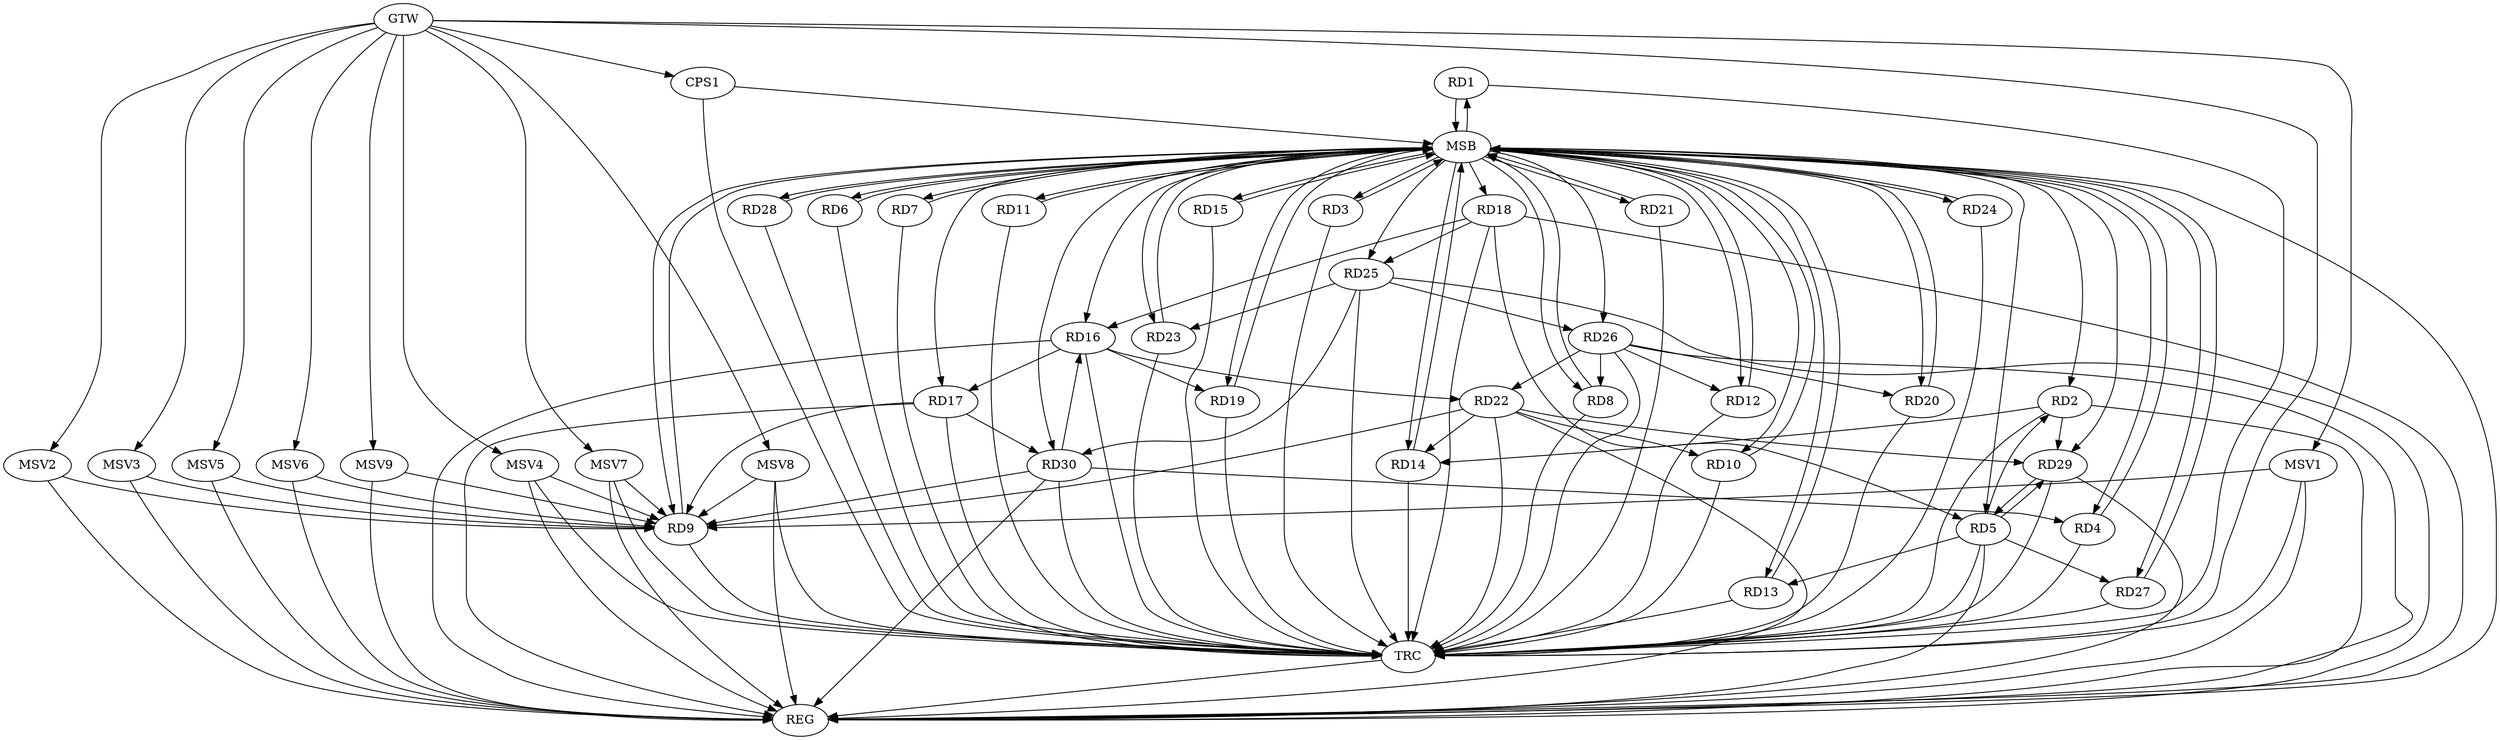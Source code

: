 strict digraph G {
  RD1 [ label="RD1" ];
  RD2 [ label="RD2" ];
  RD3 [ label="RD3" ];
  RD4 [ label="RD4" ];
  RD5 [ label="RD5" ];
  RD6 [ label="RD6" ];
  RD7 [ label="RD7" ];
  RD8 [ label="RD8" ];
  RD9 [ label="RD9" ];
  RD10 [ label="RD10" ];
  RD11 [ label="RD11" ];
  RD12 [ label="RD12" ];
  RD13 [ label="RD13" ];
  RD14 [ label="RD14" ];
  RD15 [ label="RD15" ];
  RD16 [ label="RD16" ];
  RD17 [ label="RD17" ];
  RD18 [ label="RD18" ];
  RD19 [ label="RD19" ];
  RD20 [ label="RD20" ];
  RD21 [ label="RD21" ];
  RD22 [ label="RD22" ];
  RD23 [ label="RD23" ];
  RD24 [ label="RD24" ];
  RD25 [ label="RD25" ];
  RD26 [ label="RD26" ];
  RD27 [ label="RD27" ];
  RD28 [ label="RD28" ];
  RD29 [ label="RD29" ];
  RD30 [ label="RD30" ];
  CPS1 [ label="CPS1" ];
  GTW [ label="GTW" ];
  REG [ label="REG" ];
  MSB [ label="MSB" ];
  TRC [ label="TRC" ];
  MSV1 [ label="MSV1" ];
  MSV2 [ label="MSV2" ];
  MSV3 [ label="MSV3" ];
  MSV4 [ label="MSV4" ];
  MSV5 [ label="MSV5" ];
  MSV6 [ label="MSV6" ];
  MSV7 [ label="MSV7" ];
  MSV8 [ label="MSV8" ];
  MSV9 [ label="MSV9" ];
  RD5 -> RD2;
  RD2 -> RD14;
  RD2 -> RD29;
  RD30 -> RD4;
  RD5 -> RD13;
  RD18 -> RD5;
  RD5 -> RD27;
  RD5 -> RD29;
  RD29 -> RD5;
  RD26 -> RD8;
  RD17 -> RD9;
  RD22 -> RD9;
  RD30 -> RD9;
  RD22 -> RD10;
  RD26 -> RD12;
  RD22 -> RD14;
  RD16 -> RD17;
  RD18 -> RD16;
  RD16 -> RD19;
  RD16 -> RD22;
  RD30 -> RD16;
  RD17 -> RD30;
  RD18 -> RD25;
  RD26 -> RD20;
  RD26 -> RD22;
  RD22 -> RD29;
  RD25 -> RD23;
  RD25 -> RD26;
  RD25 -> RD30;
  GTW -> CPS1;
  RD2 -> REG;
  RD5 -> REG;
  RD16 -> REG;
  RD17 -> REG;
  RD18 -> REG;
  RD22 -> REG;
  RD25 -> REG;
  RD26 -> REG;
  RD29 -> REG;
  RD30 -> REG;
  RD1 -> MSB;
  MSB -> RD16;
  MSB -> RD18;
  MSB -> RD19;
  MSB -> RD24;
  MSB -> RD25;
  MSB -> RD29;
  MSB -> RD30;
  MSB -> REG;
  RD3 -> MSB;
  MSB -> RD6;
  MSB -> RD17;
  MSB -> RD21;
  MSB -> RD23;
  MSB -> RD26;
  MSB -> RD28;
  RD4 -> MSB;
  MSB -> RD10;
  MSB -> RD12;
  MSB -> RD14;
  RD6 -> MSB;
  RD7 -> MSB;
  MSB -> RD5;
  RD8 -> MSB;
  MSB -> RD7;
  MSB -> RD13;
  MSB -> RD20;
  RD9 -> MSB;
  MSB -> RD15;
  RD10 -> MSB;
  MSB -> RD2;
  RD11 -> MSB;
  MSB -> RD3;
  RD12 -> MSB;
  MSB -> RD9;
  MSB -> RD11;
  RD13 -> MSB;
  RD14 -> MSB;
  MSB -> RD8;
  RD15 -> MSB;
  RD19 -> MSB;
  RD20 -> MSB;
  MSB -> RD1;
  MSB -> RD4;
  RD21 -> MSB;
  RD23 -> MSB;
  RD24 -> MSB;
  RD27 -> MSB;
  RD28 -> MSB;
  CPS1 -> MSB;
  MSB -> RD27;
  RD1 -> TRC;
  RD2 -> TRC;
  RD3 -> TRC;
  RD4 -> TRC;
  RD5 -> TRC;
  RD6 -> TRC;
  RD7 -> TRC;
  RD8 -> TRC;
  RD9 -> TRC;
  RD10 -> TRC;
  RD11 -> TRC;
  RD12 -> TRC;
  RD13 -> TRC;
  RD14 -> TRC;
  RD15 -> TRC;
  RD16 -> TRC;
  RD17 -> TRC;
  RD18 -> TRC;
  RD19 -> TRC;
  RD20 -> TRC;
  RD21 -> TRC;
  RD22 -> TRC;
  RD23 -> TRC;
  RD24 -> TRC;
  RD25 -> TRC;
  RD26 -> TRC;
  RD27 -> TRC;
  RD28 -> TRC;
  RD29 -> TRC;
  RD30 -> TRC;
  CPS1 -> TRC;
  GTW -> TRC;
  TRC -> REG;
  MSV1 -> RD9;
  GTW -> MSV1;
  MSV1 -> REG;
  MSV1 -> TRC;
  MSV2 -> RD9;
  MSV3 -> RD9;
  GTW -> MSV2;
  MSV2 -> REG;
  GTW -> MSV3;
  MSV3 -> REG;
  MSV4 -> RD9;
  GTW -> MSV4;
  MSV4 -> REG;
  MSV4 -> TRC;
  MSV5 -> RD9;
  GTW -> MSV5;
  MSV5 -> REG;
  MSV6 -> RD9;
  GTW -> MSV6;
  MSV6 -> REG;
  MSV7 -> RD9;
  GTW -> MSV7;
  MSV7 -> REG;
  MSV7 -> TRC;
  MSV8 -> RD9;
  GTW -> MSV8;
  MSV8 -> REG;
  MSV8 -> TRC;
  MSV9 -> RD9;
  GTW -> MSV9;
  MSV9 -> REG;
}

